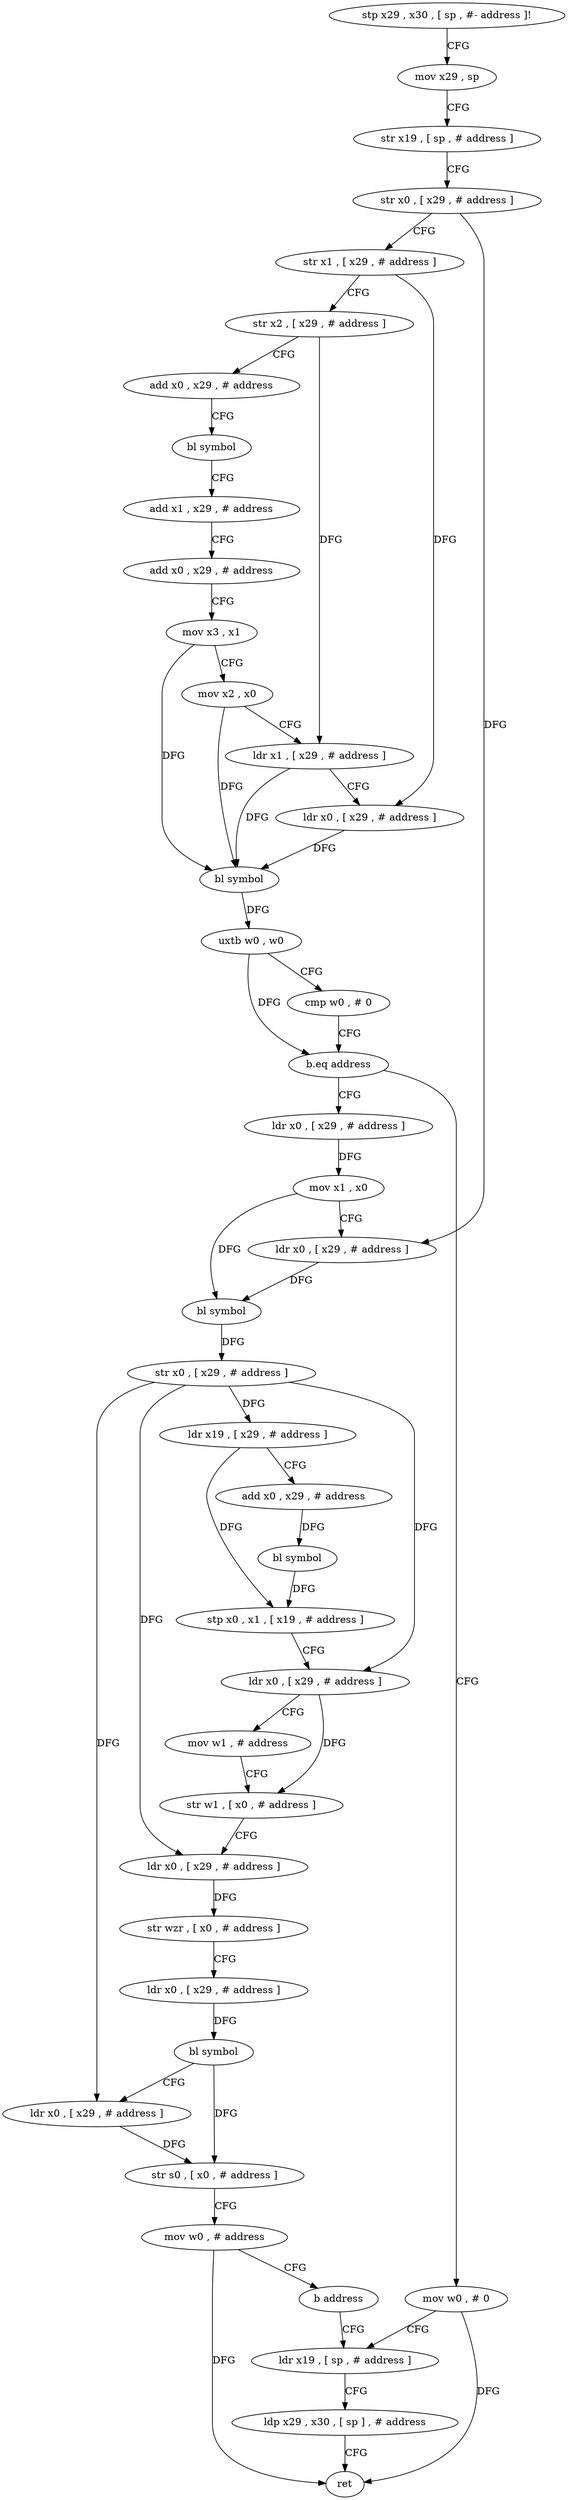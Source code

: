 digraph "func" {
"4269928" [label = "stp x29 , x30 , [ sp , #- address ]!" ]
"4269932" [label = "mov x29 , sp" ]
"4269936" [label = "str x19 , [ sp , # address ]" ]
"4269940" [label = "str x0 , [ x29 , # address ]" ]
"4269944" [label = "str x1 , [ x29 , # address ]" ]
"4269948" [label = "str x2 , [ x29 , # address ]" ]
"4269952" [label = "add x0 , x29 , # address" ]
"4269956" [label = "bl symbol" ]
"4269960" [label = "add x1 , x29 , # address" ]
"4269964" [label = "add x0 , x29 , # address" ]
"4269968" [label = "mov x3 , x1" ]
"4269972" [label = "mov x2 , x0" ]
"4269976" [label = "ldr x1 , [ x29 , # address ]" ]
"4269980" [label = "ldr x0 , [ x29 , # address ]" ]
"4269984" [label = "bl symbol" ]
"4269988" [label = "uxtb w0 , w0" ]
"4269992" [label = "cmp w0 , # 0" ]
"4269996" [label = "b.eq address" ]
"4270080" [label = "mov w0 , # 0" ]
"4270000" [label = "ldr x0 , [ x29 , # address ]" ]
"4270084" [label = "ldr x19 , [ sp , # address ]" ]
"4270004" [label = "mov x1 , x0" ]
"4270008" [label = "ldr x0 , [ x29 , # address ]" ]
"4270012" [label = "bl symbol" ]
"4270016" [label = "str x0 , [ x29 , # address ]" ]
"4270020" [label = "ldr x19 , [ x29 , # address ]" ]
"4270024" [label = "add x0 , x29 , # address" ]
"4270028" [label = "bl symbol" ]
"4270032" [label = "stp x0 , x1 , [ x19 , # address ]" ]
"4270036" [label = "ldr x0 , [ x29 , # address ]" ]
"4270040" [label = "mov w1 , # address" ]
"4270044" [label = "str w1 , [ x0 , # address ]" ]
"4270048" [label = "ldr x0 , [ x29 , # address ]" ]
"4270052" [label = "str wzr , [ x0 , # address ]" ]
"4270056" [label = "ldr x0 , [ x29 , # address ]" ]
"4270060" [label = "bl symbol" ]
"4270064" [label = "ldr x0 , [ x29 , # address ]" ]
"4270068" [label = "str s0 , [ x0 , # address ]" ]
"4270072" [label = "mov w0 , # address" ]
"4270076" [label = "b address" ]
"4270088" [label = "ldp x29 , x30 , [ sp ] , # address" ]
"4270092" [label = "ret" ]
"4269928" -> "4269932" [ label = "CFG" ]
"4269932" -> "4269936" [ label = "CFG" ]
"4269936" -> "4269940" [ label = "CFG" ]
"4269940" -> "4269944" [ label = "CFG" ]
"4269940" -> "4270008" [ label = "DFG" ]
"4269944" -> "4269948" [ label = "CFG" ]
"4269944" -> "4269980" [ label = "DFG" ]
"4269948" -> "4269952" [ label = "CFG" ]
"4269948" -> "4269976" [ label = "DFG" ]
"4269952" -> "4269956" [ label = "CFG" ]
"4269956" -> "4269960" [ label = "CFG" ]
"4269960" -> "4269964" [ label = "CFG" ]
"4269964" -> "4269968" [ label = "CFG" ]
"4269968" -> "4269972" [ label = "CFG" ]
"4269968" -> "4269984" [ label = "DFG" ]
"4269972" -> "4269976" [ label = "CFG" ]
"4269972" -> "4269984" [ label = "DFG" ]
"4269976" -> "4269980" [ label = "CFG" ]
"4269976" -> "4269984" [ label = "DFG" ]
"4269980" -> "4269984" [ label = "DFG" ]
"4269984" -> "4269988" [ label = "DFG" ]
"4269988" -> "4269992" [ label = "CFG" ]
"4269988" -> "4269996" [ label = "DFG" ]
"4269992" -> "4269996" [ label = "CFG" ]
"4269996" -> "4270080" [ label = "CFG" ]
"4269996" -> "4270000" [ label = "CFG" ]
"4270080" -> "4270084" [ label = "CFG" ]
"4270080" -> "4270092" [ label = "DFG" ]
"4270000" -> "4270004" [ label = "DFG" ]
"4270084" -> "4270088" [ label = "CFG" ]
"4270004" -> "4270008" [ label = "CFG" ]
"4270004" -> "4270012" [ label = "DFG" ]
"4270008" -> "4270012" [ label = "DFG" ]
"4270012" -> "4270016" [ label = "DFG" ]
"4270016" -> "4270020" [ label = "DFG" ]
"4270016" -> "4270036" [ label = "DFG" ]
"4270016" -> "4270048" [ label = "DFG" ]
"4270016" -> "4270064" [ label = "DFG" ]
"4270020" -> "4270024" [ label = "CFG" ]
"4270020" -> "4270032" [ label = "DFG" ]
"4270024" -> "4270028" [ label = "DFG" ]
"4270028" -> "4270032" [ label = "DFG" ]
"4270032" -> "4270036" [ label = "CFG" ]
"4270036" -> "4270040" [ label = "CFG" ]
"4270036" -> "4270044" [ label = "DFG" ]
"4270040" -> "4270044" [ label = "CFG" ]
"4270044" -> "4270048" [ label = "CFG" ]
"4270048" -> "4270052" [ label = "DFG" ]
"4270052" -> "4270056" [ label = "CFG" ]
"4270056" -> "4270060" [ label = "DFG" ]
"4270060" -> "4270064" [ label = "CFG" ]
"4270060" -> "4270068" [ label = "DFG" ]
"4270064" -> "4270068" [ label = "DFG" ]
"4270068" -> "4270072" [ label = "CFG" ]
"4270072" -> "4270076" [ label = "CFG" ]
"4270072" -> "4270092" [ label = "DFG" ]
"4270076" -> "4270084" [ label = "CFG" ]
"4270088" -> "4270092" [ label = "CFG" ]
}
